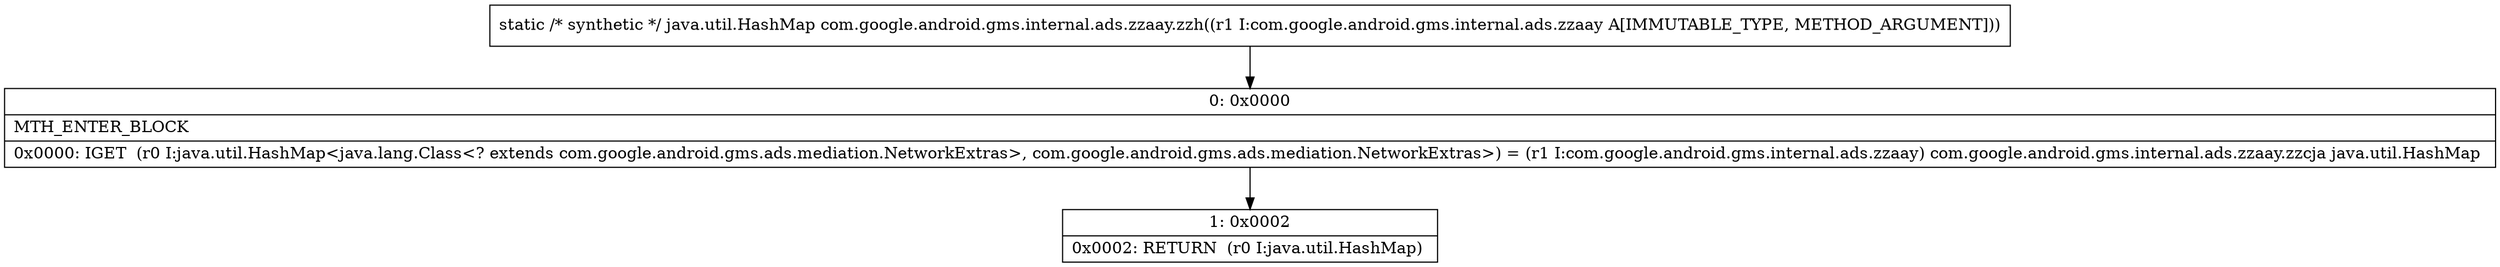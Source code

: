 digraph "CFG forcom.google.android.gms.internal.ads.zzaay.zzh(Lcom\/google\/android\/gms\/internal\/ads\/zzaay;)Ljava\/util\/HashMap;" {
Node_0 [shape=record,label="{0\:\ 0x0000|MTH_ENTER_BLOCK\l|0x0000: IGET  (r0 I:java.util.HashMap\<java.lang.Class\<? extends com.google.android.gms.ads.mediation.NetworkExtras\>, com.google.android.gms.ads.mediation.NetworkExtras\>) = (r1 I:com.google.android.gms.internal.ads.zzaay) com.google.android.gms.internal.ads.zzaay.zzcja java.util.HashMap \l}"];
Node_1 [shape=record,label="{1\:\ 0x0002|0x0002: RETURN  (r0 I:java.util.HashMap) \l}"];
MethodNode[shape=record,label="{static \/* synthetic *\/ java.util.HashMap com.google.android.gms.internal.ads.zzaay.zzh((r1 I:com.google.android.gms.internal.ads.zzaay A[IMMUTABLE_TYPE, METHOD_ARGUMENT])) }"];
MethodNode -> Node_0;
Node_0 -> Node_1;
}

